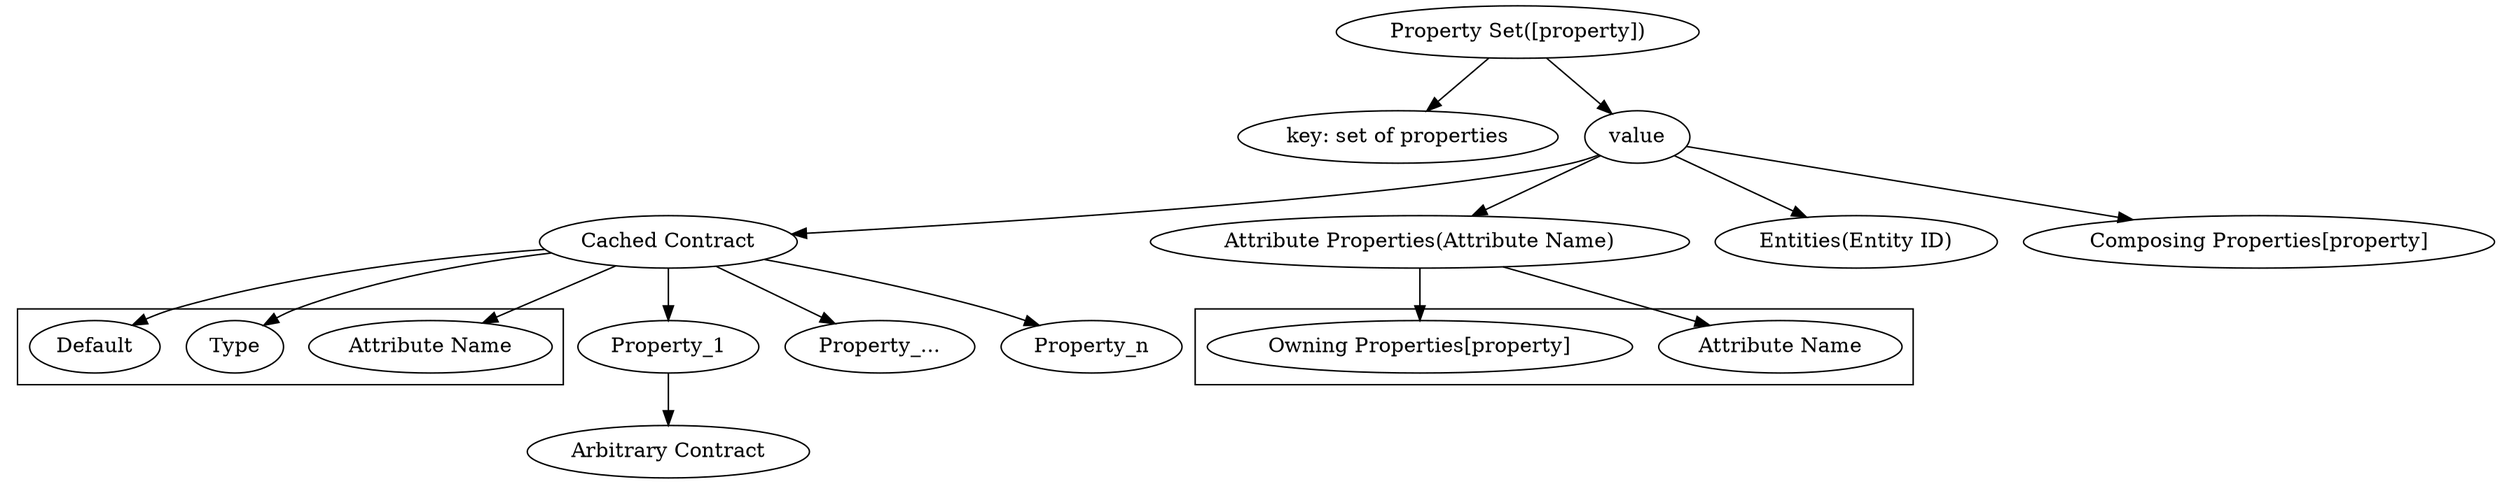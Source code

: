 digraph property_set {
	Prop_set [label="Property Set([property])"];
	Prop_set -> key;
	Prop_set -> value;
	key [label="key: set of properties"];
	
	contract [label="Cached Contract"];
	attributes [label="Attribute Properties(Attribute Name)"];
	entities [label="Entities(Entity ID)"];
	properties [label="Composing Properties[property]"];
	value -> contract;
	value -> attributes;
	value -> entities;
	value -> properties;
	
	subgraph cluster_1 {
		attr_name [label="Attribute Name"];
		attr_type [label="Type"];
		attr_default [label="Default"];
	}
	contract -> attr_name;
	contract -> attr_type;
	contract -> attr_default;

	contract -> Property_1;
	contract -> Property_x;
	contract -> Property_n;
	Property_x [label="Property_..."];

	Property_1 -> Property_1_contract;
	Property_1_contract [label="Arbitrary Contract"];

	attributes -> attr_key;
	attributes -> attr_value;
	attr_key [label="Attribute Name"];
	attr_value [label="Owning Properties[property]"];
	subgraph cluster_2 {
		attr_key;
		attr_value;
	}
}